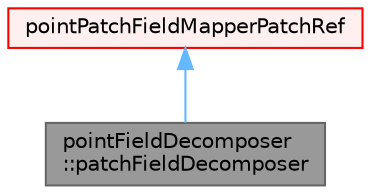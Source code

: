 digraph "pointFieldDecomposer::patchFieldDecomposer"
{
 // LATEX_PDF_SIZE
  bgcolor="transparent";
  edge [fontname=Helvetica,fontsize=10,labelfontname=Helvetica,labelfontsize=10];
  node [fontname=Helvetica,fontsize=10,shape=box,height=0.2,width=0.4];
  Node1 [id="Node000001",label="pointFieldDecomposer\l::patchFieldDecomposer",height=0.2,width=0.4,color="gray40", fillcolor="grey60", style="filled", fontcolor="black",tooltip=" "];
  Node2 -> Node1 [id="edge1_Node000001_Node000002",dir="back",color="steelblue1",style="solid",tooltip=" "];
  Node2 [id="Node000002",label="pointPatchFieldMapperPatchRef",height=0.2,width=0.4,color="red", fillcolor="#FFF0F0", style="filled",URL="$classFoam_1_1pointPatchFieldMapperPatchRef.html",tooltip="Foam::pointPatchFieldMapperPatchRef."];
}
